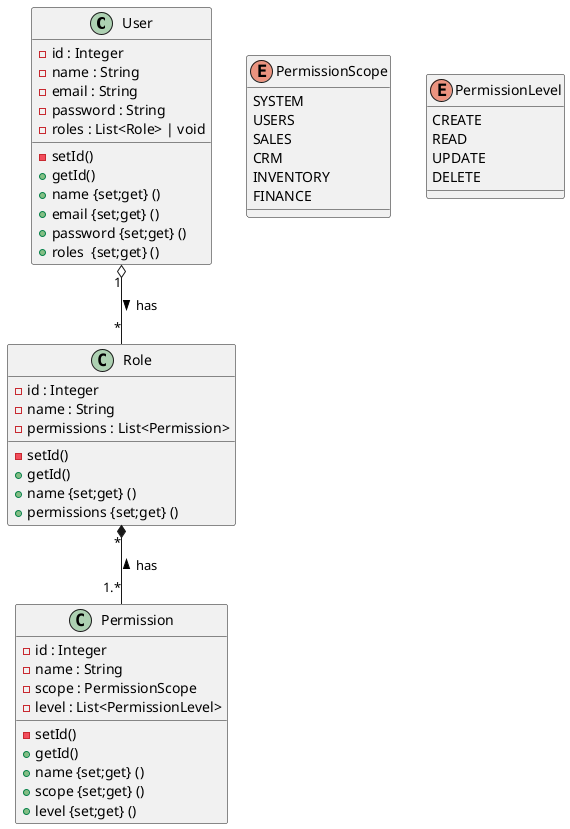 @startuml
'https://plantuml.com/class-diagram

class User{
    - id : Integer
    - name : String
    - email : String
    - password : String
    - roles : List<Role> | void

    - setId()
    + getId()
    + name {set;get} ()
    + email {set;get} ()
    + password {set;get} ()
    + roles  {set;get} ()
}

class Role {
    - id : Integer
    - name : String
    - permissions : List<Permission>

    - setId()
    + getId()
    + name {set;get} ()
    + permissions {set;get} ()
}

class Permission{
    - id : Integer
    - name : String
    - scope : PermissionScope
    - level : List<PermissionLevel>

    - setId()
    + getId()
    + name {set;get} ()
    + scope {set;get} ()
    + level {set;get} ()
}

'class Profile{
'
'}
'
'class Address
'
'
'class Notification


User "1"  o-- "*" Role : > has
Role "*" *-- "1.*" Permission : < has


enum PermissionScope{
    SYSTEM
    USERS
    SALES
    CRM
    INVENTORY
    FINANCE
}

enum PermissionLevel{
    CREATE
    READ
    UPDATE
    DELETE
}

@enduml